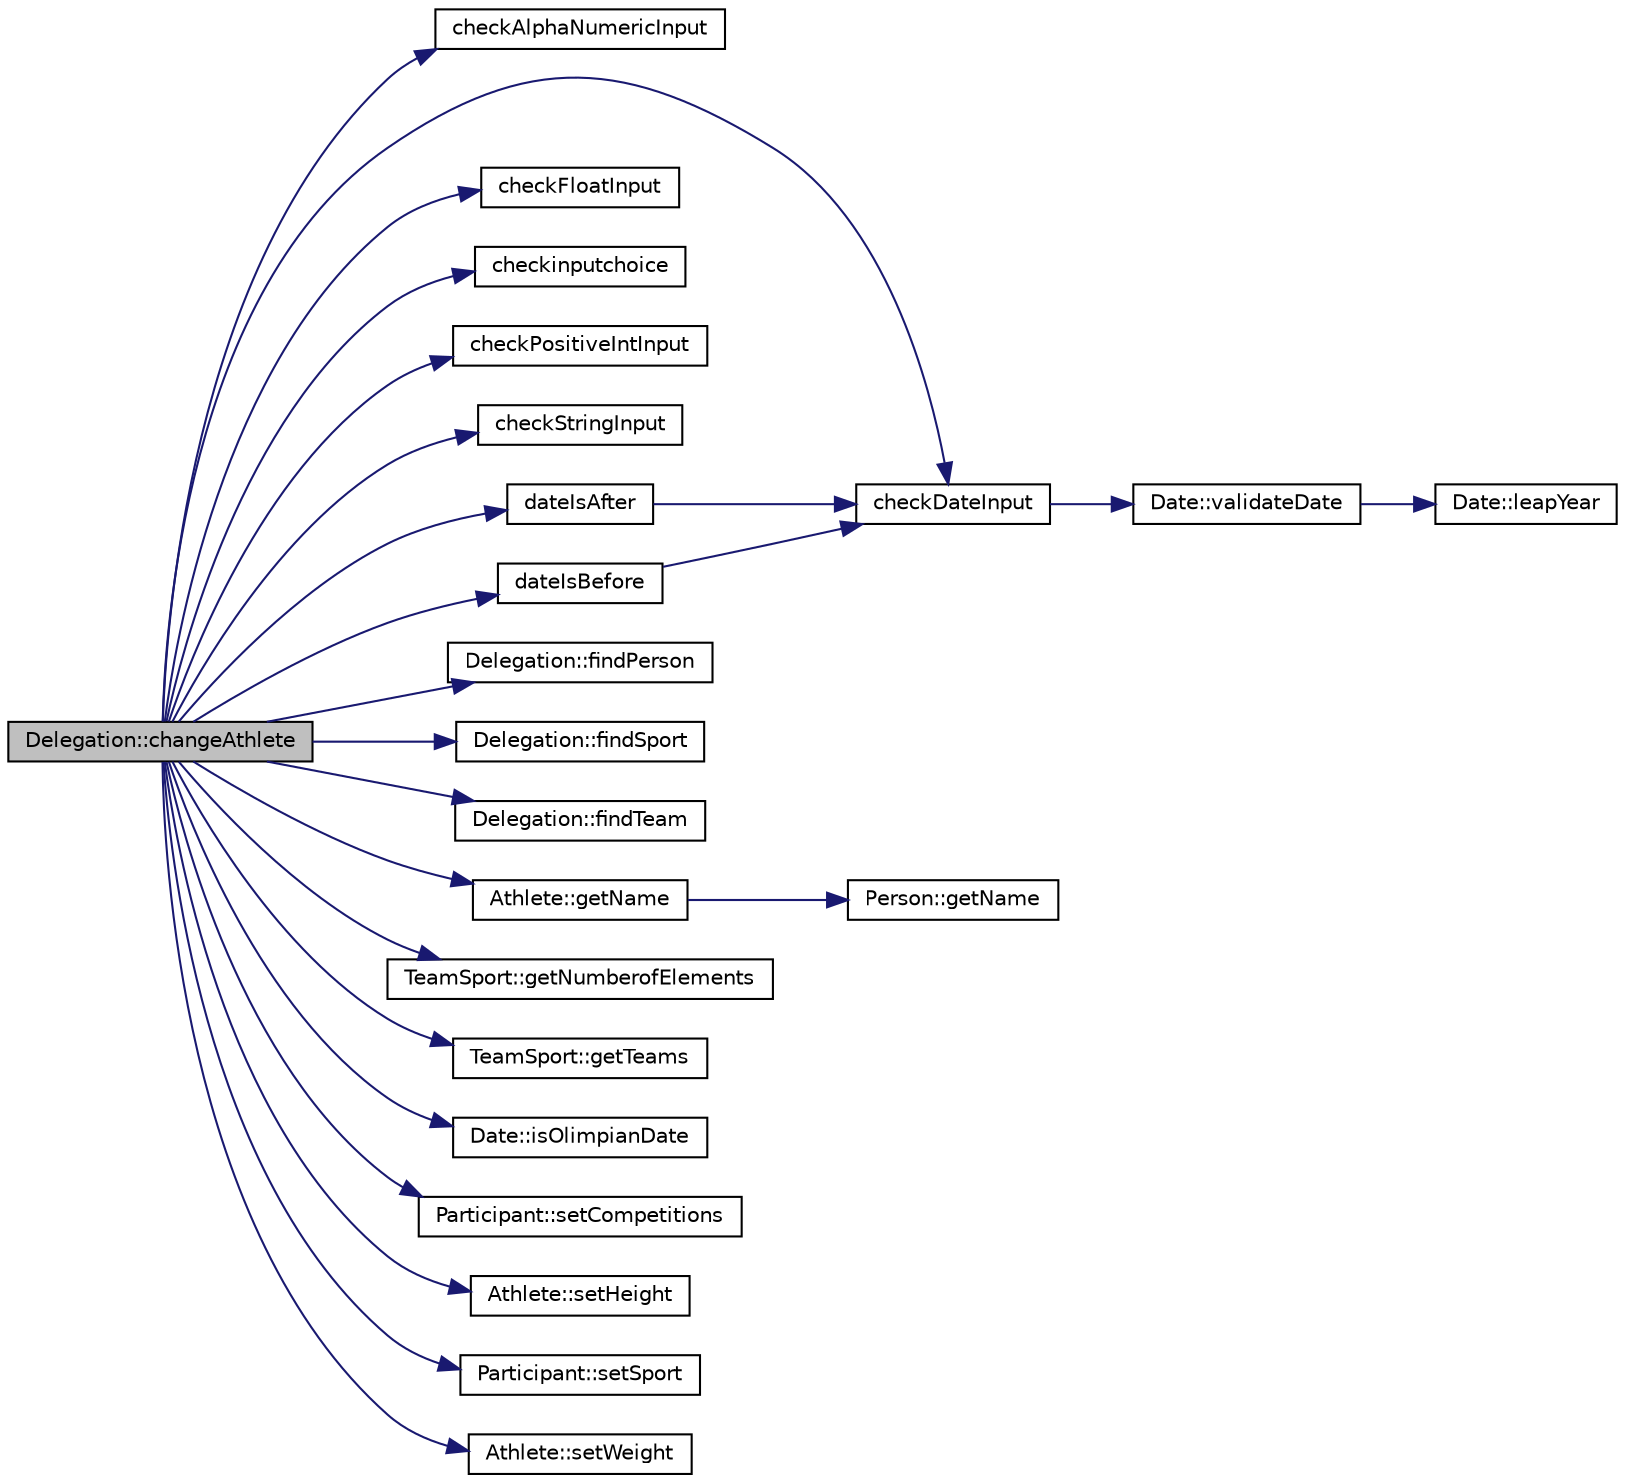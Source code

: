 digraph "Delegation::changeAthlete"
{
 // LATEX_PDF_SIZE
  edge [fontname="Helvetica",fontsize="10",labelfontname="Helvetica",labelfontsize="10"];
  node [fontname="Helvetica",fontsize="10",shape=record];
  rankdir="LR";
  Node1 [label="Delegation::changeAthlete",height=0.2,width=0.4,color="black", fillcolor="grey75", style="filled", fontcolor="black",tooltip=" "];
  Node1 -> Node2 [color="midnightblue",fontsize="10",style="solid",fontname="Helvetica"];
  Node2 [label="checkAlphaNumericInput",height=0.2,width=0.4,color="black", fillcolor="white", style="filled",URL="$auxiliar_8cpp.html#a664b75b931245381d2fb2fd73c810d49",tooltip=" "];
  Node1 -> Node3 [color="midnightblue",fontsize="10",style="solid",fontname="Helvetica"];
  Node3 [label="checkDateInput",height=0.2,width=0.4,color="black", fillcolor="white", style="filled",URL="$auxiliar_8cpp.html#ac4b9e7766ca6ff5b233dac083c348d69",tooltip=" "];
  Node3 -> Node4 [color="midnightblue",fontsize="10",style="solid",fontname="Helvetica"];
  Node4 [label="Date::validateDate",height=0.2,width=0.4,color="black", fillcolor="white", style="filled",URL="$class_date.html#aa6d918e3d8c62b826e5bb0c40efccfd3",tooltip=" "];
  Node4 -> Node5 [color="midnightblue",fontsize="10",style="solid",fontname="Helvetica"];
  Node5 [label="Date::leapYear",height=0.2,width=0.4,color="black", fillcolor="white", style="filled",URL="$class_date.html#ae872548348ccc90a6f13d614f5943d8c",tooltip=" "];
  Node1 -> Node6 [color="midnightblue",fontsize="10",style="solid",fontname="Helvetica"];
  Node6 [label="checkFloatInput",height=0.2,width=0.4,color="black", fillcolor="white", style="filled",URL="$auxiliar_8cpp.html#a2951a42cbfb63434c2fd8f2e8ce17c0d",tooltip=" "];
  Node1 -> Node7 [color="midnightblue",fontsize="10",style="solid",fontname="Helvetica"];
  Node7 [label="checkinputchoice",height=0.2,width=0.4,color="black", fillcolor="white", style="filled",URL="$_menus_8cpp.html#a9a825f830de2a8df955bbffae0852fd8",tooltip=" "];
  Node1 -> Node8 [color="midnightblue",fontsize="10",style="solid",fontname="Helvetica"];
  Node8 [label="checkPositiveIntInput",height=0.2,width=0.4,color="black", fillcolor="white", style="filled",URL="$auxiliar_8cpp.html#a6a0318293d935adbce91ecadb342cb4c",tooltip=" "];
  Node1 -> Node9 [color="midnightblue",fontsize="10",style="solid",fontname="Helvetica"];
  Node9 [label="checkStringInput",height=0.2,width=0.4,color="black", fillcolor="white", style="filled",URL="$auxiliar_8cpp.html#a38b12b0ae17b209757adabb8c944f98b",tooltip=" "];
  Node1 -> Node10 [color="midnightblue",fontsize="10",style="solid",fontname="Helvetica"];
  Node10 [label="dateIsAfter",height=0.2,width=0.4,color="black", fillcolor="white", style="filled",URL="$auxiliar_8cpp.html#a560ce13dd99b0420e5d6869541e257d1",tooltip=" "];
  Node10 -> Node3 [color="midnightblue",fontsize="10",style="solid",fontname="Helvetica"];
  Node1 -> Node11 [color="midnightblue",fontsize="10",style="solid",fontname="Helvetica"];
  Node11 [label="dateIsBefore",height=0.2,width=0.4,color="black", fillcolor="white", style="filled",URL="$auxiliar_8cpp.html#a8b04806717ed97feb48c62d6f13c1e63",tooltip=" "];
  Node11 -> Node3 [color="midnightblue",fontsize="10",style="solid",fontname="Helvetica"];
  Node1 -> Node12 [color="midnightblue",fontsize="10",style="solid",fontname="Helvetica"];
  Node12 [label="Delegation::findPerson",height=0.2,width=0.4,color="black", fillcolor="white", style="filled",URL="$class_delegation.html#adb1130e6391f4b4fc82fac73df5f606a",tooltip=" "];
  Node1 -> Node13 [color="midnightblue",fontsize="10",style="solid",fontname="Helvetica"];
  Node13 [label="Delegation::findSport",height=0.2,width=0.4,color="black", fillcolor="white", style="filled",URL="$class_delegation.html#a45c3a1ab048fcacc56a04d3cbee25b20",tooltip=" "];
  Node1 -> Node14 [color="midnightblue",fontsize="10",style="solid",fontname="Helvetica"];
  Node14 [label="Delegation::findTeam",height=0.2,width=0.4,color="black", fillcolor="white", style="filled",URL="$class_delegation.html#a6f8558393fbde463652f5c009047b4cf",tooltip=" "];
  Node1 -> Node15 [color="midnightblue",fontsize="10",style="solid",fontname="Helvetica"];
  Node15 [label="Athlete::getName",height=0.2,width=0.4,color="black", fillcolor="white", style="filled",URL="$class_athlete.html#a8ca2267d4dc27a6e90d92db92ca31d9c",tooltip=" "];
  Node15 -> Node16 [color="midnightblue",fontsize="10",style="solid",fontname="Helvetica"];
  Node16 [label="Person::getName",height=0.2,width=0.4,color="black", fillcolor="white", style="filled",URL="$class_person.html#a88425cb919b0b90bfd7d520ec628c1d0",tooltip=" "];
  Node1 -> Node17 [color="midnightblue",fontsize="10",style="solid",fontname="Helvetica"];
  Node17 [label="TeamSport::getNumberofElements",height=0.2,width=0.4,color="black", fillcolor="white", style="filled",URL="$class_team_sport.html#aa814685ea432f68f3dda1fb1fb60bd5c",tooltip=" "];
  Node1 -> Node18 [color="midnightblue",fontsize="10",style="solid",fontname="Helvetica"];
  Node18 [label="TeamSport::getTeams",height=0.2,width=0.4,color="black", fillcolor="white", style="filled",URL="$class_team_sport.html#a3848167bd1cae6608eabddd47226855a",tooltip=" "];
  Node1 -> Node19 [color="midnightblue",fontsize="10",style="solid",fontname="Helvetica"];
  Node19 [label="Date::isOlimpianDate",height=0.2,width=0.4,color="black", fillcolor="white", style="filled",URL="$class_date.html#aa14e08c8e3d606a1bf0e07a2c294e5b5",tooltip=" "];
  Node1 -> Node20 [color="midnightblue",fontsize="10",style="solid",fontname="Helvetica"];
  Node20 [label="Participant::setCompetitions",height=0.2,width=0.4,color="black", fillcolor="white", style="filled",URL="$class_participant.html#ad66dad332d7ad6703e9c0df940f52dcc",tooltip=" "];
  Node1 -> Node21 [color="midnightblue",fontsize="10",style="solid",fontname="Helvetica"];
  Node21 [label="Athlete::setHeight",height=0.2,width=0.4,color="black", fillcolor="white", style="filled",URL="$class_athlete.html#abc9c9753f7480fbf27bb6cdea000504e",tooltip=" "];
  Node1 -> Node22 [color="midnightblue",fontsize="10",style="solid",fontname="Helvetica"];
  Node22 [label="Participant::setSport",height=0.2,width=0.4,color="black", fillcolor="white", style="filled",URL="$class_participant.html#a249539a27e222895ddbbec863c844a7e",tooltip=" "];
  Node1 -> Node23 [color="midnightblue",fontsize="10",style="solid",fontname="Helvetica"];
  Node23 [label="Athlete::setWeight",height=0.2,width=0.4,color="black", fillcolor="white", style="filled",URL="$class_athlete.html#ac56db9a2be048eef4d52f2d8e8b1611d",tooltip=" "];
}
